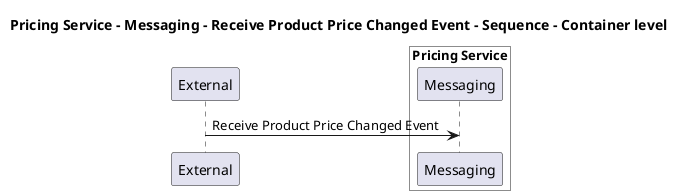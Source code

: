 @startuml

title Pricing Service - Messaging - Receive Product Price Changed Event - Sequence - Container level

participant "External" as C4InterFlow.SoftwareSystems.ExternalSystem

box "Pricing Service" #White
    participant "Messaging" as ECommercePlatform.SoftwareSystems.PricingService.Containers.Messaging
end box


C4InterFlow.SoftwareSystems.ExternalSystem -> ECommercePlatform.SoftwareSystems.PricingService.Containers.Messaging : Receive Product Price Changed Event


@enduml
